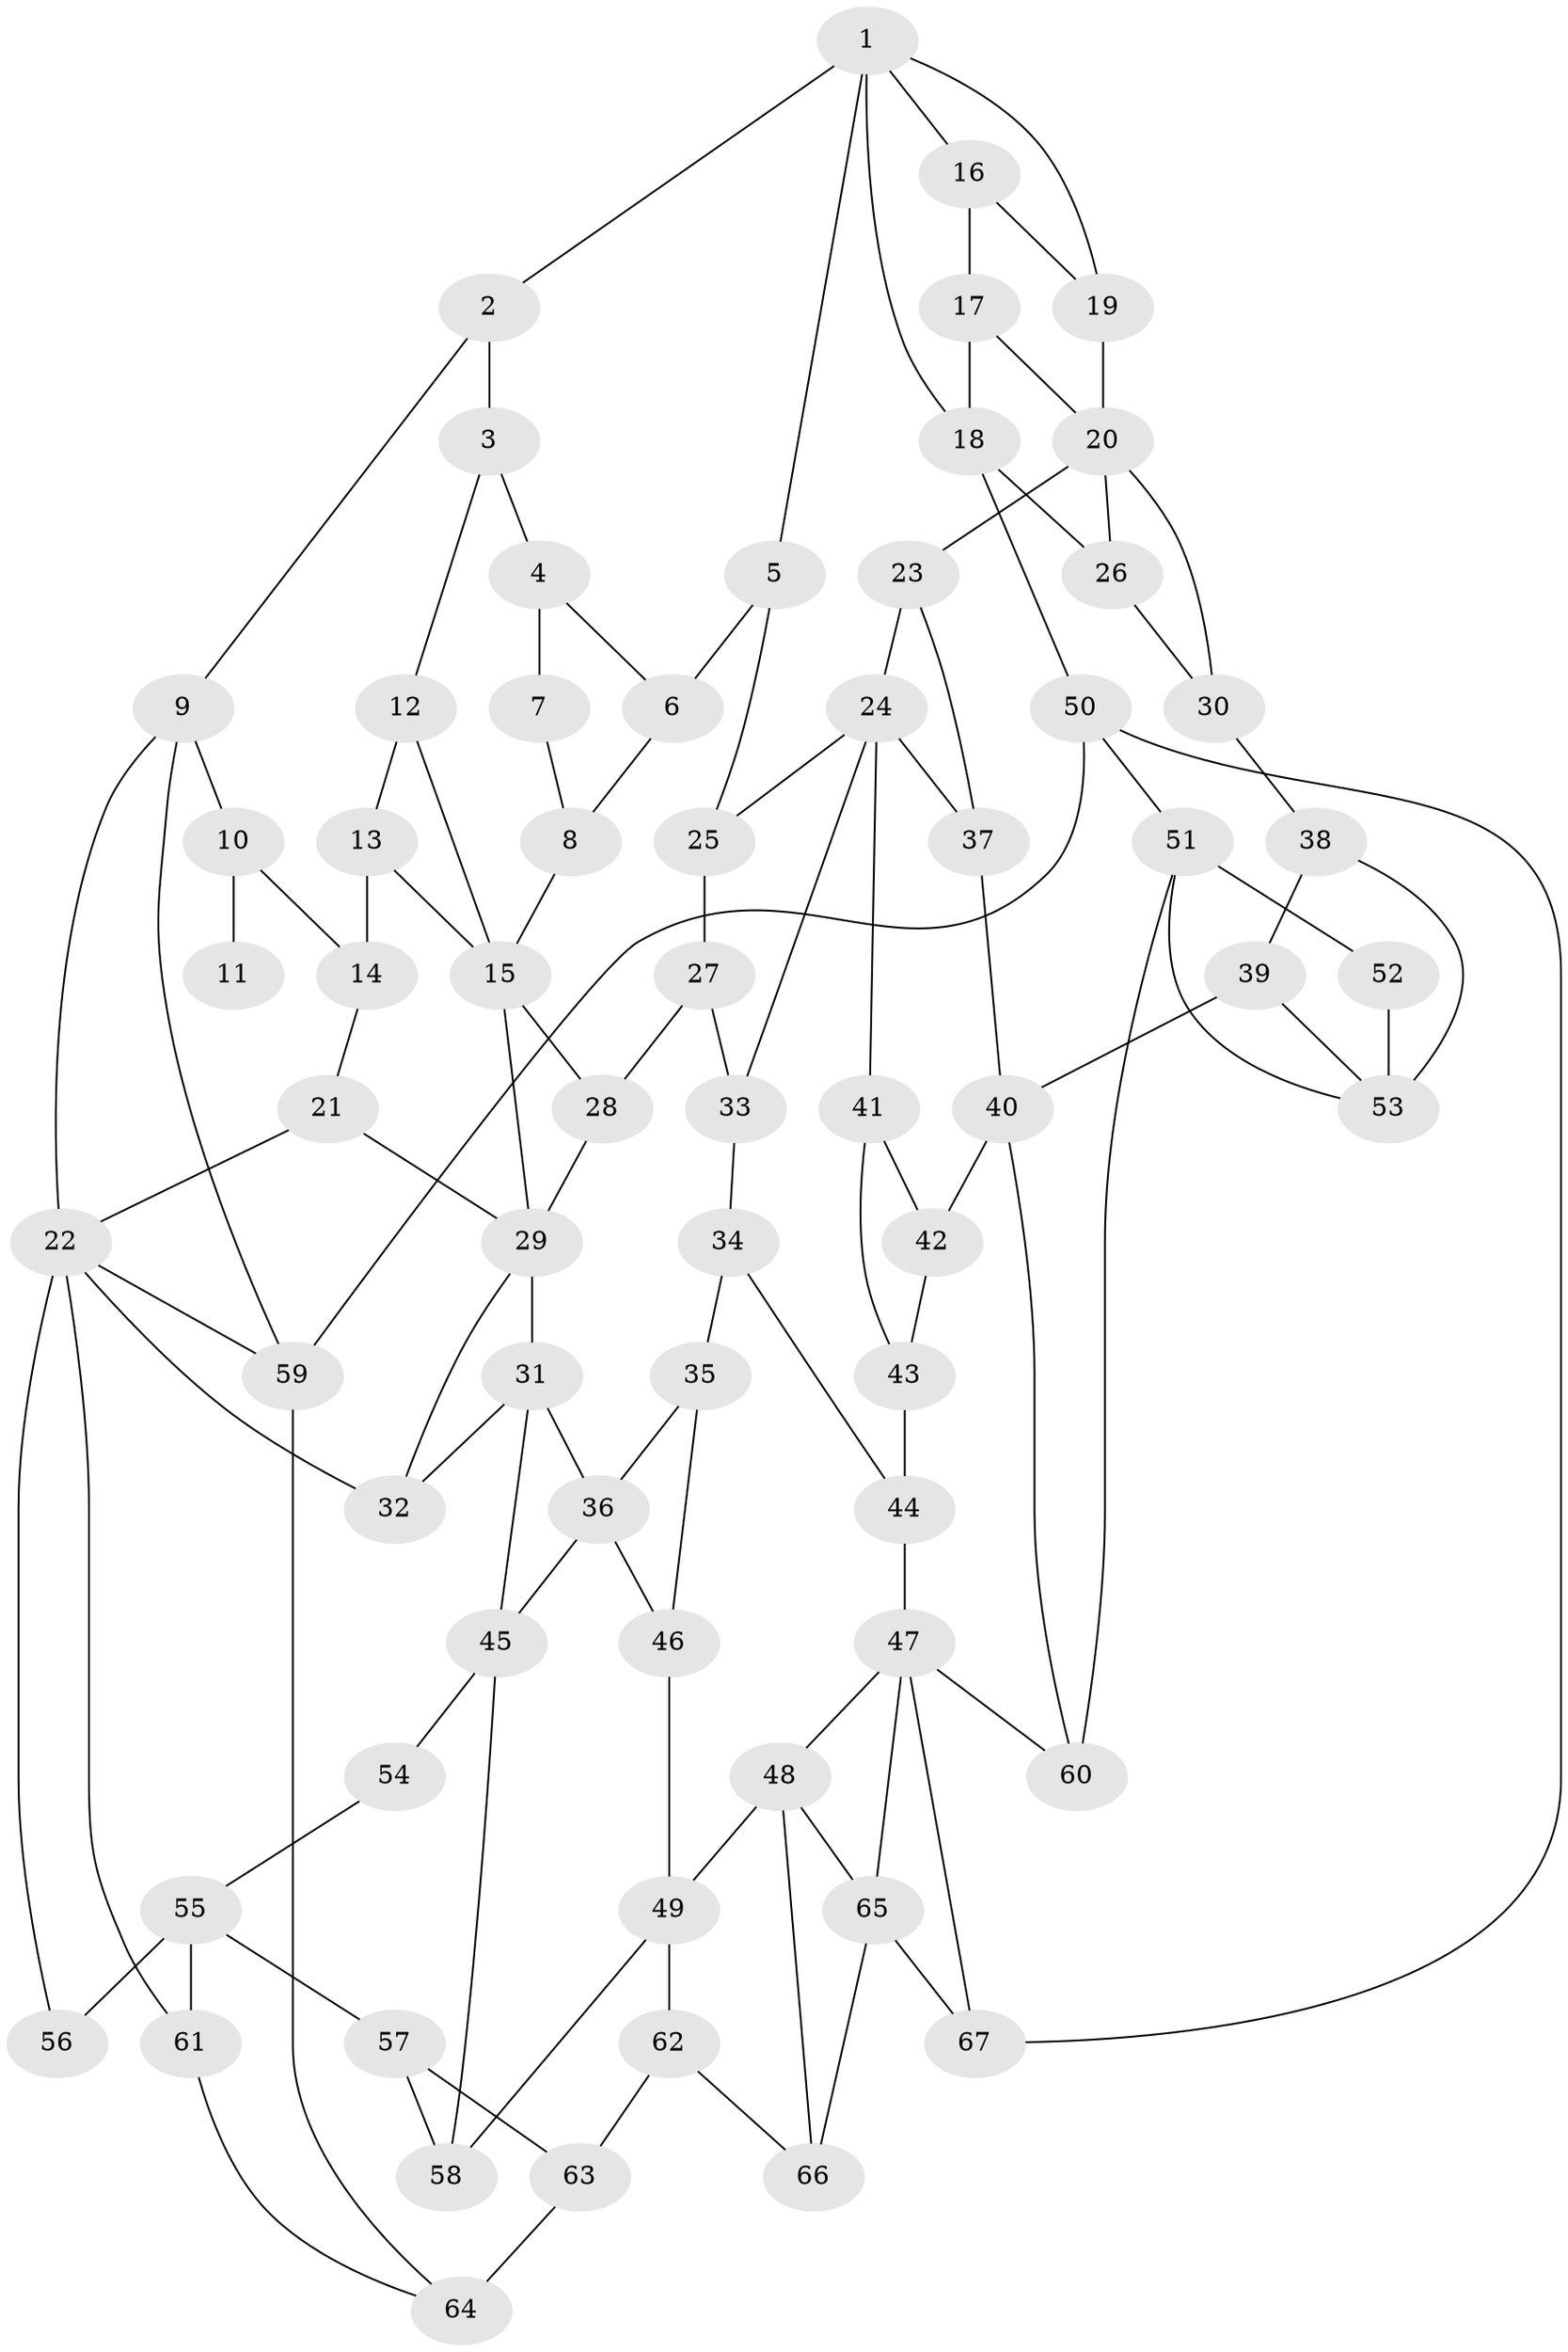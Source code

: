 // original degree distribution, {3: 0.022388059701492536, 4: 0.26119402985074625, 5: 0.4701492537313433, 6: 0.2462686567164179}
// Generated by graph-tools (version 1.1) at 2025/38/03/09/25 02:38:40]
// undirected, 67 vertices, 112 edges
graph export_dot {
graph [start="1"]
  node [color=gray90,style=filled];
  1;
  2;
  3;
  4;
  5;
  6;
  7;
  8;
  9;
  10;
  11;
  12;
  13;
  14;
  15;
  16;
  17;
  18;
  19;
  20;
  21;
  22;
  23;
  24;
  25;
  26;
  27;
  28;
  29;
  30;
  31;
  32;
  33;
  34;
  35;
  36;
  37;
  38;
  39;
  40;
  41;
  42;
  43;
  44;
  45;
  46;
  47;
  48;
  49;
  50;
  51;
  52;
  53;
  54;
  55;
  56;
  57;
  58;
  59;
  60;
  61;
  62;
  63;
  64;
  65;
  66;
  67;
  1 -- 2 [weight=1.0];
  1 -- 5 [weight=1.0];
  1 -- 16 [weight=1.0];
  1 -- 18 [weight=1.0];
  1 -- 19 [weight=1.0];
  2 -- 3 [weight=1.0];
  2 -- 9 [weight=1.0];
  3 -- 4 [weight=1.0];
  3 -- 12 [weight=1.0];
  4 -- 6 [weight=1.0];
  4 -- 7 [weight=1.0];
  5 -- 6 [weight=1.0];
  5 -- 25 [weight=1.0];
  6 -- 8 [weight=1.0];
  7 -- 8 [weight=3.0];
  8 -- 15 [weight=2.0];
  9 -- 10 [weight=1.0];
  9 -- 22 [weight=1.0];
  9 -- 59 [weight=1.0];
  10 -- 11 [weight=2.0];
  10 -- 14 [weight=1.0];
  12 -- 13 [weight=1.0];
  12 -- 15 [weight=1.0];
  13 -- 14 [weight=1.0];
  13 -- 15 [weight=1.0];
  14 -- 21 [weight=1.0];
  15 -- 28 [weight=1.0];
  15 -- 29 [weight=1.0];
  16 -- 17 [weight=4.0];
  16 -- 19 [weight=1.0];
  17 -- 18 [weight=1.0];
  17 -- 20 [weight=1.0];
  18 -- 26 [weight=1.0];
  18 -- 50 [weight=1.0];
  19 -- 20 [weight=1.0];
  20 -- 23 [weight=2.0];
  20 -- 26 [weight=1.0];
  20 -- 30 [weight=1.0];
  21 -- 22 [weight=1.0];
  21 -- 29 [weight=1.0];
  22 -- 32 [weight=1.0];
  22 -- 56 [weight=1.0];
  22 -- 59 [weight=1.0];
  22 -- 61 [weight=1.0];
  23 -- 24 [weight=1.0];
  23 -- 37 [weight=1.0];
  24 -- 25 [weight=1.0];
  24 -- 33 [weight=1.0];
  24 -- 37 [weight=1.0];
  24 -- 41 [weight=2.0];
  25 -- 27 [weight=1.0];
  26 -- 30 [weight=1.0];
  27 -- 28 [weight=1.0];
  27 -- 33 [weight=1.0];
  28 -- 29 [weight=1.0];
  29 -- 31 [weight=1.0];
  29 -- 32 [weight=1.0];
  30 -- 38 [weight=1.0];
  31 -- 32 [weight=1.0];
  31 -- 36 [weight=2.0];
  31 -- 45 [weight=1.0];
  33 -- 34 [weight=1.0];
  34 -- 35 [weight=1.0];
  34 -- 44 [weight=1.0];
  35 -- 36 [weight=1.0];
  35 -- 46 [weight=1.0];
  36 -- 45 [weight=2.0];
  36 -- 46 [weight=1.0];
  37 -- 40 [weight=1.0];
  38 -- 39 [weight=1.0];
  38 -- 53 [weight=1.0];
  39 -- 40 [weight=1.0];
  39 -- 53 [weight=1.0];
  40 -- 42 [weight=2.0];
  40 -- 60 [weight=1.0];
  41 -- 42 [weight=3.0];
  41 -- 43 [weight=1.0];
  42 -- 43 [weight=1.0];
  43 -- 44 [weight=1.0];
  44 -- 47 [weight=1.0];
  45 -- 54 [weight=1.0];
  45 -- 58 [weight=1.0];
  46 -- 49 [weight=1.0];
  47 -- 48 [weight=1.0];
  47 -- 60 [weight=1.0];
  47 -- 65 [weight=1.0];
  47 -- 67 [weight=1.0];
  48 -- 49 [weight=1.0];
  48 -- 65 [weight=1.0];
  48 -- 66 [weight=1.0];
  49 -- 58 [weight=1.0];
  49 -- 62 [weight=2.0];
  50 -- 51 [weight=1.0];
  50 -- 59 [weight=1.0];
  50 -- 67 [weight=1.0];
  51 -- 52 [weight=3.0];
  51 -- 53 [weight=1.0];
  51 -- 60 [weight=1.0];
  52 -- 53 [weight=3.0];
  54 -- 55 [weight=2.0];
  55 -- 56 [weight=2.0];
  55 -- 57 [weight=1.0];
  55 -- 61 [weight=1.0];
  57 -- 58 [weight=1.0];
  57 -- 63 [weight=1.0];
  59 -- 64 [weight=1.0];
  61 -- 64 [weight=1.0];
  62 -- 63 [weight=2.0];
  62 -- 66 [weight=2.0];
  63 -- 64 [weight=2.0];
  65 -- 66 [weight=3.0];
  65 -- 67 [weight=1.0];
}
